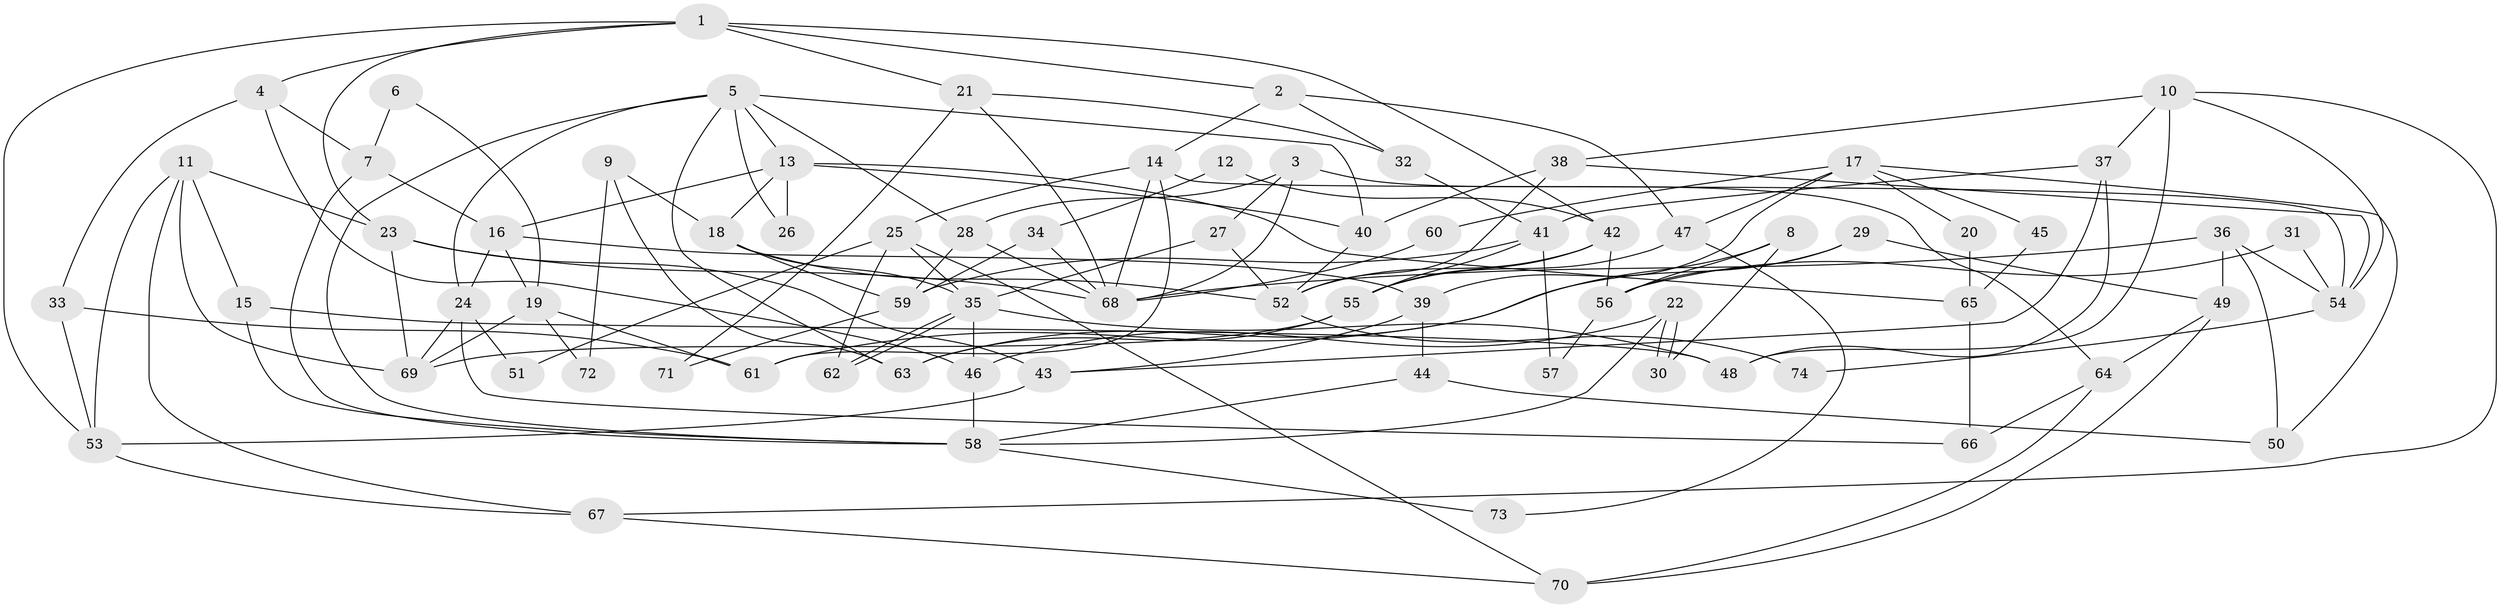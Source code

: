 // Generated by graph-tools (version 1.1) at 2025/51/03/09/25 04:51:33]
// undirected, 74 vertices, 148 edges
graph export_dot {
graph [start="1"]
  node [color=gray90,style=filled];
  1;
  2;
  3;
  4;
  5;
  6;
  7;
  8;
  9;
  10;
  11;
  12;
  13;
  14;
  15;
  16;
  17;
  18;
  19;
  20;
  21;
  22;
  23;
  24;
  25;
  26;
  27;
  28;
  29;
  30;
  31;
  32;
  33;
  34;
  35;
  36;
  37;
  38;
  39;
  40;
  41;
  42;
  43;
  44;
  45;
  46;
  47;
  48;
  49;
  50;
  51;
  52;
  53;
  54;
  55;
  56;
  57;
  58;
  59;
  60;
  61;
  62;
  63;
  64;
  65;
  66;
  67;
  68;
  69;
  70;
  71;
  72;
  73;
  74;
  1 -- 4;
  1 -- 21;
  1 -- 2;
  1 -- 23;
  1 -- 42;
  1 -- 53;
  2 -- 47;
  2 -- 14;
  2 -- 32;
  3 -- 27;
  3 -- 68;
  3 -- 28;
  3 -- 64;
  4 -- 46;
  4 -- 33;
  4 -- 7;
  5 -- 58;
  5 -- 13;
  5 -- 24;
  5 -- 26;
  5 -- 28;
  5 -- 40;
  5 -- 63;
  6 -- 7;
  6 -- 19;
  7 -- 16;
  7 -- 58;
  8 -- 63;
  8 -- 56;
  8 -- 30;
  9 -- 63;
  9 -- 18;
  9 -- 72;
  10 -- 38;
  10 -- 37;
  10 -- 48;
  10 -- 54;
  10 -- 67;
  11 -- 67;
  11 -- 23;
  11 -- 15;
  11 -- 53;
  11 -- 69;
  12 -- 34;
  12 -- 42;
  13 -- 40;
  13 -- 18;
  13 -- 16;
  13 -- 26;
  13 -- 65;
  14 -- 25;
  14 -- 54;
  14 -- 61;
  14 -- 68;
  15 -- 48;
  15 -- 58;
  16 -- 24;
  16 -- 19;
  16 -- 39;
  17 -- 39;
  17 -- 50;
  17 -- 20;
  17 -- 45;
  17 -- 47;
  17 -- 60;
  18 -- 35;
  18 -- 59;
  18 -- 52;
  19 -- 69;
  19 -- 61;
  19 -- 72;
  20 -- 65;
  21 -- 68;
  21 -- 32;
  21 -- 71;
  22 -- 30;
  22 -- 30;
  22 -- 58;
  22 -- 46;
  23 -- 68;
  23 -- 43;
  23 -- 69;
  24 -- 69;
  24 -- 51;
  24 -- 66;
  25 -- 35;
  25 -- 70;
  25 -- 51;
  25 -- 62;
  27 -- 35;
  27 -- 52;
  28 -- 59;
  28 -- 68;
  29 -- 61;
  29 -- 49;
  29 -- 56;
  31 -- 56;
  31 -- 54;
  32 -- 41;
  33 -- 61;
  33 -- 53;
  34 -- 59;
  34 -- 68;
  35 -- 46;
  35 -- 62;
  35 -- 62;
  35 -- 48;
  36 -- 68;
  36 -- 54;
  36 -- 49;
  36 -- 50;
  37 -- 43;
  37 -- 48;
  37 -- 41;
  38 -- 40;
  38 -- 54;
  38 -- 52;
  39 -- 43;
  39 -- 44;
  40 -- 52;
  41 -- 55;
  41 -- 57;
  41 -- 59;
  42 -- 52;
  42 -- 55;
  42 -- 56;
  43 -- 53;
  44 -- 58;
  44 -- 50;
  45 -- 65;
  46 -- 58;
  47 -- 55;
  47 -- 73;
  49 -- 64;
  49 -- 70;
  52 -- 74;
  53 -- 67;
  54 -- 74;
  55 -- 69;
  55 -- 63;
  56 -- 57;
  58 -- 73;
  59 -- 71;
  60 -- 68;
  64 -- 70;
  64 -- 66;
  65 -- 66;
  67 -- 70;
}
